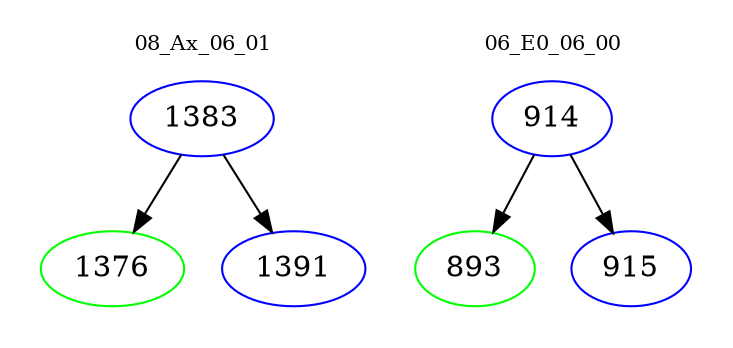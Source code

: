 digraph{
subgraph cluster_0 {
color = white
label = "08_Ax_06_01";
fontsize=10;
T0_1383 [label="1383", color="blue"]
T0_1383 -> T0_1376 [color="black"]
T0_1376 [label="1376", color="green"]
T0_1383 -> T0_1391 [color="black"]
T0_1391 [label="1391", color="blue"]
}
subgraph cluster_1 {
color = white
label = "06_E0_06_00";
fontsize=10;
T1_914 [label="914", color="blue"]
T1_914 -> T1_893 [color="black"]
T1_893 [label="893", color="green"]
T1_914 -> T1_915 [color="black"]
T1_915 [label="915", color="blue"]
}
}
